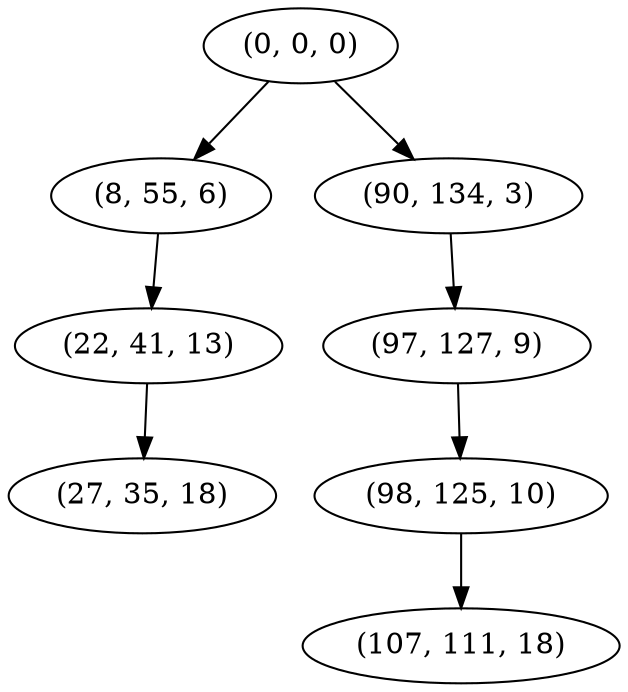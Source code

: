 digraph tree {
    "(0, 0, 0)";
    "(8, 55, 6)";
    "(22, 41, 13)";
    "(27, 35, 18)";
    "(90, 134, 3)";
    "(97, 127, 9)";
    "(98, 125, 10)";
    "(107, 111, 18)";
    "(0, 0, 0)" -> "(8, 55, 6)";
    "(0, 0, 0)" -> "(90, 134, 3)";
    "(8, 55, 6)" -> "(22, 41, 13)";
    "(22, 41, 13)" -> "(27, 35, 18)";
    "(90, 134, 3)" -> "(97, 127, 9)";
    "(97, 127, 9)" -> "(98, 125, 10)";
    "(98, 125, 10)" -> "(107, 111, 18)";
}
